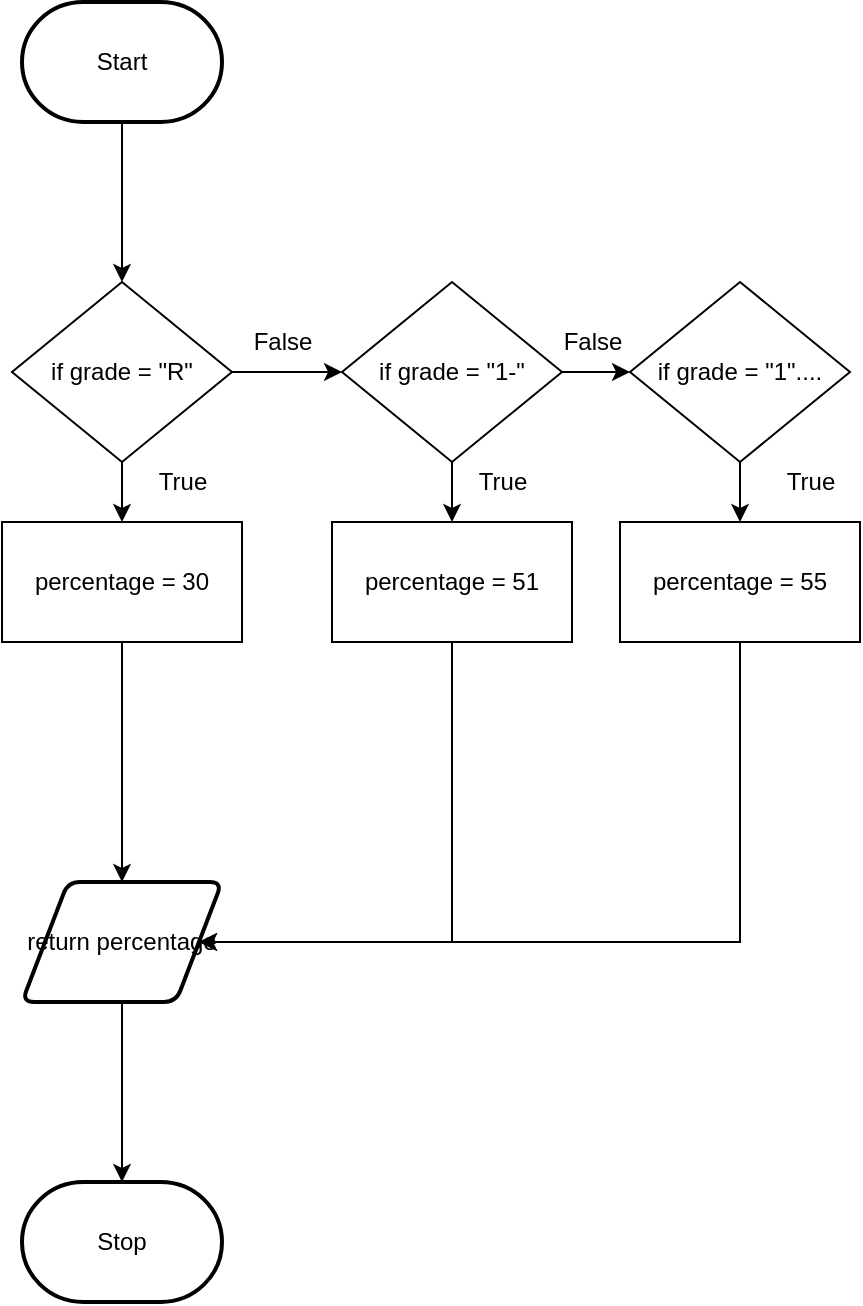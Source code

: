 <mxfile>
    <diagram id="Uj27u6g6IByhOTaoBkWt" name="Flowchart">
        <mxGraphModel dx="1204" dy="741" grid="1" gridSize="10" guides="1" tooltips="1" connect="1" arrows="1" fold="1" page="1" pageScale="1" pageWidth="827" pageHeight="1169" math="0" shadow="0">
            <root>
                <mxCell id="0"/>
                <mxCell id="1" parent="0"/>
                <mxCell id="82" style="edgeStyle=none;html=1;entryX=0.5;entryY=0;entryDx=0;entryDy=0;" parent="1" source="5" target="30" edge="1">
                    <mxGeometry relative="1" as="geometry"/>
                </mxCell>
                <mxCell id="5" value="Start" style="strokeWidth=2;html=1;shape=mxgraph.flowchart.terminator;whiteSpace=wrap;" parent="1" vertex="1">
                    <mxGeometry x="110" y="210" width="100" height="60" as="geometry"/>
                </mxCell>
                <mxCell id="11" value="Stop" style="strokeWidth=2;html=1;shape=mxgraph.flowchart.terminator;whiteSpace=wrap;" parent="1" vertex="1">
                    <mxGeometry x="110" y="800" width="100" height="60" as="geometry"/>
                </mxCell>
                <mxCell id="83" style="edgeStyle=none;html=1;entryX=0;entryY=0.5;entryDx=0;entryDy=0;" parent="1" source="30" target="73" edge="1">
                    <mxGeometry relative="1" as="geometry"/>
                </mxCell>
                <mxCell id="87" style="edgeStyle=none;html=1;entryX=0.5;entryY=0;entryDx=0;entryDy=0;" parent="1" source="30" target="76" edge="1">
                    <mxGeometry relative="1" as="geometry"/>
                </mxCell>
                <mxCell id="30" value="&lt;span&gt;if grade = &quot;R&quot;&lt;/span&gt;" style="rhombus;whiteSpace=wrap;html=1;" parent="1" vertex="1">
                    <mxGeometry x="105" y="350" width="110" height="90" as="geometry"/>
                </mxCell>
                <mxCell id="52" value="False" style="text;html=1;resizable=0;autosize=1;align=center;verticalAlign=middle;points=[];fillColor=none;strokeColor=none;rounded=0;" parent="1" vertex="1">
                    <mxGeometry x="215" y="370" width="50" height="20" as="geometry"/>
                </mxCell>
                <mxCell id="84" style="edgeStyle=none;html=1;entryX=0;entryY=0.5;entryDx=0;entryDy=0;" parent="1" source="73" target="74" edge="1">
                    <mxGeometry relative="1" as="geometry"/>
                </mxCell>
                <mxCell id="86" style="edgeStyle=none;html=1;entryX=0.5;entryY=0;entryDx=0;entryDy=0;" parent="1" source="73" target="77" edge="1">
                    <mxGeometry relative="1" as="geometry"/>
                </mxCell>
                <mxCell id="73" value="&lt;span&gt;if grade = &quot;1-&quot;&lt;/span&gt;" style="rhombus;whiteSpace=wrap;html=1;" parent="1" vertex="1">
                    <mxGeometry x="270" y="350" width="110" height="90" as="geometry"/>
                </mxCell>
                <mxCell id="85" style="edgeStyle=none;html=1;" parent="1" source="74" target="79" edge="1">
                    <mxGeometry relative="1" as="geometry"/>
                </mxCell>
                <mxCell id="74" value="&lt;span&gt;if grade = &quot;1&quot;....&lt;/span&gt;" style="rhombus;whiteSpace=wrap;html=1;" parent="1" vertex="1">
                    <mxGeometry x="414" y="350" width="110" height="90" as="geometry"/>
                </mxCell>
                <mxCell id="88" style="edgeStyle=none;html=1;entryX=0.5;entryY=0;entryDx=0;entryDy=0;" parent="1" source="76" target="80" edge="1">
                    <mxGeometry relative="1" as="geometry"/>
                </mxCell>
                <mxCell id="76" value="percentage = 30" style="rounded=0;whiteSpace=wrap;html=1;" parent="1" vertex="1">
                    <mxGeometry x="100" y="470" width="120" height="60" as="geometry"/>
                </mxCell>
                <mxCell id="91" style="edgeStyle=orthogonalEdgeStyle;rounded=0;html=1;entryX=1;entryY=0.5;entryDx=0;entryDy=0;" parent="1" source="77" target="80" edge="1">
                    <mxGeometry relative="1" as="geometry">
                        <Array as="points">
                            <mxPoint x="325" y="680"/>
                        </Array>
                    </mxGeometry>
                </mxCell>
                <mxCell id="77" value="percentage = 51" style="rounded=0;whiteSpace=wrap;html=1;" parent="1" vertex="1">
                    <mxGeometry x="265" y="470" width="120" height="60" as="geometry"/>
                </mxCell>
                <mxCell id="92" style="edgeStyle=orthogonalEdgeStyle;rounded=0;html=1;entryX=1;entryY=0.5;entryDx=0;entryDy=0;" parent="1" source="79" target="80" edge="1">
                    <mxGeometry relative="1" as="geometry">
                        <Array as="points">
                            <mxPoint x="469" y="680"/>
                        </Array>
                    </mxGeometry>
                </mxCell>
                <mxCell id="79" value="percentage = 55" style="rounded=0;whiteSpace=wrap;html=1;" parent="1" vertex="1">
                    <mxGeometry x="409" y="470" width="120" height="60" as="geometry"/>
                </mxCell>
                <mxCell id="97" style="edgeStyle=none;html=1;entryX=0.5;entryY=0;entryDx=0;entryDy=0;entryPerimeter=0;" edge="1" parent="1" source="80" target="11">
                    <mxGeometry relative="1" as="geometry"/>
                </mxCell>
                <mxCell id="80" value="return percentage" style="shape=parallelogram;html=1;strokeWidth=2;perimeter=parallelogramPerimeter;whiteSpace=wrap;rounded=1;arcSize=12;size=0.23;" parent="1" vertex="1">
                    <mxGeometry x="110" y="650" width="100" height="60" as="geometry"/>
                </mxCell>
                <mxCell id="93" value="False" style="text;html=1;resizable=0;autosize=1;align=center;verticalAlign=middle;points=[];fillColor=none;strokeColor=none;rounded=0;" parent="1" vertex="1">
                    <mxGeometry x="370" y="370" width="50" height="20" as="geometry"/>
                </mxCell>
                <mxCell id="94" value="True" style="text;html=1;resizable=0;autosize=1;align=center;verticalAlign=middle;points=[];fillColor=none;strokeColor=none;rounded=0;" parent="1" vertex="1">
                    <mxGeometry x="170" y="440" width="40" height="20" as="geometry"/>
                </mxCell>
                <mxCell id="95" value="True" style="text;html=1;resizable=0;autosize=1;align=center;verticalAlign=middle;points=[];fillColor=none;strokeColor=none;rounded=0;" parent="1" vertex="1">
                    <mxGeometry x="330" y="440" width="40" height="20" as="geometry"/>
                </mxCell>
                <mxCell id="96" value="True" style="text;html=1;resizable=0;autosize=1;align=center;verticalAlign=middle;points=[];fillColor=none;strokeColor=none;rounded=0;" parent="1" vertex="1">
                    <mxGeometry x="484" y="440" width="40" height="20" as="geometry"/>
                </mxCell>
            </root>
        </mxGraphModel>
    </diagram>
</mxfile>